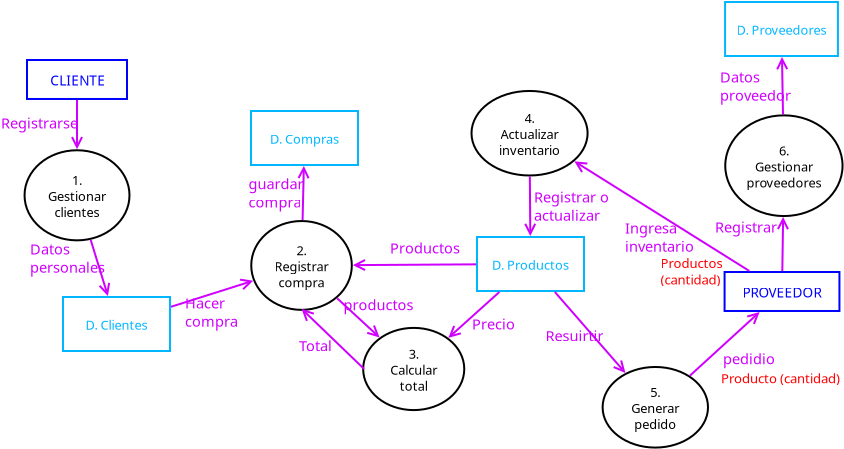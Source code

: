 <?xml version="1.0" encoding="UTF-8"?>
<dia:diagram xmlns:dia="http://www.lysator.liu.se/~alla/dia/">
  <dia:layer name="Fondo" visible="true" active="true">
    <dia:object type="Flowchart - Box" version="0" id="O0">
      <dia:attribute name="obj_pos">
        <dia:point val="5.875,2.79"/>
      </dia:attribute>
      <dia:attribute name="obj_bb">
        <dia:rectangle val="5.825,2.74;10.925,4.789"/>
      </dia:attribute>
      <dia:attribute name="elem_corner">
        <dia:point val="5.875,2.79"/>
      </dia:attribute>
      <dia:attribute name="elem_width">
        <dia:real val="5"/>
      </dia:attribute>
      <dia:attribute name="elem_height">
        <dia:real val="1.949"/>
      </dia:attribute>
      <dia:attribute name="border_width">
        <dia:real val="0.1"/>
      </dia:attribute>
      <dia:attribute name="border_color">
        <dia:color val="#0000ff"/>
      </dia:attribute>
      <dia:attribute name="show_background">
        <dia:boolean val="true"/>
      </dia:attribute>
      <dia:attribute name="padding">
        <dia:real val="0.5"/>
      </dia:attribute>
      <dia:attribute name="text">
        <dia:composite type="text">
          <dia:attribute name="string">
            <dia:string>#CLIENTE#</dia:string>
          </dia:attribute>
          <dia:attribute name="font">
            <dia:font family="sans" style="0" name="Helvetica"/>
          </dia:attribute>
          <dia:attribute name="height">
            <dia:real val="0.849"/>
          </dia:attribute>
          <dia:attribute name="pos">
            <dia:point val="8.375,4.02"/>
          </dia:attribute>
          <dia:attribute name="color">
            <dia:color val="#0000ff"/>
          </dia:attribute>
          <dia:attribute name="alignment">
            <dia:enum val="1"/>
          </dia:attribute>
        </dia:composite>
      </dia:attribute>
    </dia:object>
    <dia:object type="Flowchart - Box" version="0" id="O1">
      <dia:attribute name="obj_pos">
        <dia:point val="7.675,14.64"/>
      </dia:attribute>
      <dia:attribute name="obj_bb">
        <dia:rectangle val="7.625,14.59;13.075,17.39"/>
      </dia:attribute>
      <dia:attribute name="elem_corner">
        <dia:point val="7.675,14.64"/>
      </dia:attribute>
      <dia:attribute name="elem_width">
        <dia:real val="5.35"/>
      </dia:attribute>
      <dia:attribute name="elem_height">
        <dia:real val="2.7"/>
      </dia:attribute>
      <dia:attribute name="border_width">
        <dia:real val="0.1"/>
      </dia:attribute>
      <dia:attribute name="border_color">
        <dia:color val="#00b6ff"/>
      </dia:attribute>
      <dia:attribute name="show_background">
        <dia:boolean val="true"/>
      </dia:attribute>
      <dia:attribute name="padding">
        <dia:real val="0.5"/>
      </dia:attribute>
      <dia:attribute name="text">
        <dia:composite type="text">
          <dia:attribute name="string">
            <dia:string>#D. Clientes#</dia:string>
          </dia:attribute>
          <dia:attribute name="font">
            <dia:font family="sans" style="0" name="Helvetica"/>
          </dia:attribute>
          <dia:attribute name="height">
            <dia:real val="0.8"/>
          </dia:attribute>
          <dia:attribute name="pos">
            <dia:point val="10.35,16.23"/>
          </dia:attribute>
          <dia:attribute name="color">
            <dia:color val="#00b6ff"/>
          </dia:attribute>
          <dia:attribute name="alignment">
            <dia:enum val="1"/>
          </dia:attribute>
        </dia:composite>
      </dia:attribute>
    </dia:object>
    <dia:object type="Flowchart - Ellipse" version="0" id="O2">
      <dia:attribute name="obj_pos">
        <dia:point val="5.831,7.37"/>
      </dia:attribute>
      <dia:attribute name="obj_bb">
        <dia:rectangle val="5.781,7.32;10.971,11.79"/>
      </dia:attribute>
      <dia:attribute name="elem_corner">
        <dia:point val="5.831,7.37"/>
      </dia:attribute>
      <dia:attribute name="elem_width">
        <dia:real val="5.09"/>
      </dia:attribute>
      <dia:attribute name="elem_height">
        <dia:real val="4.37"/>
      </dia:attribute>
      <dia:attribute name="border_width">
        <dia:real val="0.1"/>
      </dia:attribute>
      <dia:attribute name="show_background">
        <dia:boolean val="true"/>
      </dia:attribute>
      <dia:attribute name="padding">
        <dia:real val="0.354"/>
      </dia:attribute>
      <dia:attribute name="text">
        <dia:composite type="text">
          <dia:attribute name="string">
            <dia:string>#1.
Gestionar
clientes#</dia:string>
          </dia:attribute>
          <dia:attribute name="font">
            <dia:font family="sans" style="0" name="Helvetica"/>
          </dia:attribute>
          <dia:attribute name="height">
            <dia:real val="0.8"/>
          </dia:attribute>
          <dia:attribute name="pos">
            <dia:point val="8.376,8.995"/>
          </dia:attribute>
          <dia:attribute name="color">
            <dia:color val="#000000"/>
          </dia:attribute>
          <dia:attribute name="alignment">
            <dia:enum val="1"/>
          </dia:attribute>
        </dia:composite>
      </dia:attribute>
    </dia:object>
    <dia:object type="Standard - Text" version="1" id="O3">
      <dia:attribute name="obj_pos">
        <dia:point val="4.575,6.218"/>
      </dia:attribute>
      <dia:attribute name="obj_bb">
        <dia:rectangle val="4.575,5.49;8.16,6.367"/>
      </dia:attribute>
      <dia:attribute name="text">
        <dia:composite type="text">
          <dia:attribute name="string">
            <dia:string>#Registrarse#</dia:string>
          </dia:attribute>
          <dia:attribute name="font">
            <dia:font family="sans" style="0" name="Helvetica"/>
          </dia:attribute>
          <dia:attribute name="height">
            <dia:real val="0.909"/>
          </dia:attribute>
          <dia:attribute name="pos">
            <dia:point val="4.575,6.218"/>
          </dia:attribute>
          <dia:attribute name="color">
            <dia:color val="#d000ff"/>
          </dia:attribute>
          <dia:attribute name="alignment">
            <dia:enum val="0"/>
          </dia:attribute>
        </dia:composite>
      </dia:attribute>
      <dia:attribute name="valign">
        <dia:enum val="3"/>
      </dia:attribute>
    </dia:object>
    <dia:object type="Standard - Line" version="0" id="O4">
      <dia:attribute name="obj_pos">
        <dia:point val="9.031,11.692"/>
      </dia:attribute>
      <dia:attribute name="obj_bb">
        <dia:rectangle val="8.969,11.629;10.075,14.697"/>
      </dia:attribute>
      <dia:attribute name="conn_endpoints">
        <dia:point val="9.031,11.692"/>
        <dia:point val="9.92,14.59"/>
      </dia:attribute>
      <dia:attribute name="numcp">
        <dia:int val="1"/>
      </dia:attribute>
      <dia:attribute name="line_color">
        <dia:color val="#d000ff"/>
      </dia:attribute>
      <dia:attribute name="line_width">
        <dia:real val="0.1"/>
      </dia:attribute>
      <dia:attribute name="end_arrow">
        <dia:enum val="1"/>
      </dia:attribute>
      <dia:attribute name="end_arrow_length">
        <dia:real val="0.5"/>
      </dia:attribute>
      <dia:attribute name="end_arrow_width">
        <dia:real val="0.5"/>
      </dia:attribute>
      <dia:connections>
        <dia:connection handle="0" to="O2" connection="16"/>
        <dia:connection handle="1" to="O1" connection="16"/>
      </dia:connections>
    </dia:object>
    <dia:object type="Standard - Text" version="1" id="O5">
      <dia:attribute name="obj_pos">
        <dia:point val="6.025,12.518"/>
      </dia:attribute>
      <dia:attribute name="obj_bb">
        <dia:rectangle val="6.025,11.79;9.453,13.577"/>
      </dia:attribute>
      <dia:attribute name="text">
        <dia:composite type="text">
          <dia:attribute name="string">
            <dia:string>#Datos
personales#</dia:string>
          </dia:attribute>
          <dia:attribute name="font">
            <dia:font family="sans" style="0" name="Helvetica"/>
          </dia:attribute>
          <dia:attribute name="height">
            <dia:real val="0.909"/>
          </dia:attribute>
          <dia:attribute name="pos">
            <dia:point val="6.025,12.518"/>
          </dia:attribute>
          <dia:attribute name="color">
            <dia:color val="#d000ff"/>
          </dia:attribute>
          <dia:attribute name="alignment">
            <dia:enum val="0"/>
          </dia:attribute>
        </dia:composite>
      </dia:attribute>
      <dia:attribute name="valign">
        <dia:enum val="3"/>
      </dia:attribute>
    </dia:object>
    <dia:object type="Standard - Line" version="0" id="O6">
      <dia:attribute name="obj_pos">
        <dia:point val="8.375,4.789"/>
      </dia:attribute>
      <dia:attribute name="obj_bb">
        <dia:rectangle val="8.044,4.739;8.706,7.432"/>
      </dia:attribute>
      <dia:attribute name="conn_endpoints">
        <dia:point val="8.375,4.789"/>
        <dia:point val="8.375,7.32"/>
      </dia:attribute>
      <dia:attribute name="numcp">
        <dia:int val="1"/>
      </dia:attribute>
      <dia:attribute name="line_color">
        <dia:color val="#d000ff"/>
      </dia:attribute>
      <dia:attribute name="line_width">
        <dia:real val="0.1"/>
      </dia:attribute>
      <dia:attribute name="end_arrow">
        <dia:enum val="1"/>
      </dia:attribute>
      <dia:attribute name="end_arrow_length">
        <dia:real val="0.5"/>
      </dia:attribute>
      <dia:attribute name="end_arrow_width">
        <dia:real val="0.5"/>
      </dia:attribute>
      <dia:connections>
        <dia:connection handle="0" to="O0" connection="16"/>
        <dia:connection handle="1" to="O2" connection="16"/>
      </dia:connections>
    </dia:object>
    <dia:object type="Flowchart - Ellipse" version="0" id="O7">
      <dia:attribute name="obj_pos">
        <dia:point val="17.149,10.896"/>
      </dia:attribute>
      <dia:attribute name="obj_bb">
        <dia:rectangle val="17.099,10.845;22.104,15.278"/>
      </dia:attribute>
      <dia:attribute name="elem_corner">
        <dia:point val="17.149,10.896"/>
      </dia:attribute>
      <dia:attribute name="elem_width">
        <dia:real val="4.905"/>
      </dia:attribute>
      <dia:attribute name="elem_height">
        <dia:real val="4.332"/>
      </dia:attribute>
      <dia:attribute name="border_width">
        <dia:real val="0.1"/>
      </dia:attribute>
      <dia:attribute name="show_background">
        <dia:boolean val="true"/>
      </dia:attribute>
      <dia:attribute name="padding">
        <dia:real val="0.354"/>
      </dia:attribute>
      <dia:attribute name="text">
        <dia:composite type="text">
          <dia:attribute name="string">
            <dia:string>#2.
Registrar
compra#</dia:string>
          </dia:attribute>
          <dia:attribute name="font">
            <dia:font family="sans" style="0" name="Helvetica"/>
          </dia:attribute>
          <dia:attribute name="height">
            <dia:real val="0.8"/>
          </dia:attribute>
          <dia:attribute name="pos">
            <dia:point val="19.602,12.502"/>
          </dia:attribute>
          <dia:attribute name="color">
            <dia:color val="#000000"/>
          </dia:attribute>
          <dia:attribute name="alignment">
            <dia:enum val="1"/>
          </dia:attribute>
        </dia:composite>
      </dia:attribute>
    </dia:object>
    <dia:object type="Standard - Line" version="0" id="O8">
      <dia:attribute name="obj_pos">
        <dia:point val="13.075,15.128"/>
      </dia:attribute>
      <dia:attribute name="obj_bb">
        <dia:rectangle val="13.012,13.657;17.352,15.19"/>
      </dia:attribute>
      <dia:attribute name="conn_endpoints">
        <dia:point val="13.075,15.128"/>
        <dia:point val="17.245,13.807"/>
      </dia:attribute>
      <dia:attribute name="numcp">
        <dia:int val="1"/>
      </dia:attribute>
      <dia:attribute name="line_color">
        <dia:color val="#d000ff"/>
      </dia:attribute>
      <dia:attribute name="line_width">
        <dia:real val="0.1"/>
      </dia:attribute>
      <dia:attribute name="end_arrow">
        <dia:enum val="1"/>
      </dia:attribute>
      <dia:attribute name="end_arrow_length">
        <dia:real val="0.5"/>
      </dia:attribute>
      <dia:attribute name="end_arrow_width">
        <dia:real val="0.5"/>
      </dia:attribute>
      <dia:connections>
        <dia:connection handle="0" to="O1" connection="16"/>
        <dia:connection handle="1" to="O7" connection="16"/>
      </dia:connections>
    </dia:object>
    <dia:object type="Flowchart - Box" version="0" id="O9">
      <dia:attribute name="obj_pos">
        <dia:point val="17.075,5.34"/>
      </dia:attribute>
      <dia:attribute name="obj_bb">
        <dia:rectangle val="17.025,5.29;22.475,8.09"/>
      </dia:attribute>
      <dia:attribute name="elem_corner">
        <dia:point val="17.075,5.34"/>
      </dia:attribute>
      <dia:attribute name="elem_width">
        <dia:real val="5.35"/>
      </dia:attribute>
      <dia:attribute name="elem_height">
        <dia:real val="2.7"/>
      </dia:attribute>
      <dia:attribute name="border_width">
        <dia:real val="0.1"/>
      </dia:attribute>
      <dia:attribute name="border_color">
        <dia:color val="#00b6ff"/>
      </dia:attribute>
      <dia:attribute name="show_background">
        <dia:boolean val="true"/>
      </dia:attribute>
      <dia:attribute name="padding">
        <dia:real val="0.5"/>
      </dia:attribute>
      <dia:attribute name="text">
        <dia:composite type="text">
          <dia:attribute name="string">
            <dia:string>#D. Compras#</dia:string>
          </dia:attribute>
          <dia:attribute name="font">
            <dia:font family="sans" style="0" name="Helvetica"/>
          </dia:attribute>
          <dia:attribute name="height">
            <dia:real val="0.8"/>
          </dia:attribute>
          <dia:attribute name="pos">
            <dia:point val="19.75,6.93"/>
          </dia:attribute>
          <dia:attribute name="color">
            <dia:color val="#00b6ff"/>
          </dia:attribute>
          <dia:attribute name="alignment">
            <dia:enum val="1"/>
          </dia:attribute>
        </dia:composite>
      </dia:attribute>
    </dia:object>
    <dia:object type="Standard - Line" version="0" id="O10">
      <dia:attribute name="obj_pos">
        <dia:point val="19.653,10.846"/>
      </dia:attribute>
      <dia:attribute name="obj_bb">
        <dia:rectangle val="19.374,7.975;20.035,10.897"/>
      </dia:attribute>
      <dia:attribute name="conn_endpoints">
        <dia:point val="19.653,10.846"/>
        <dia:point val="19.718,8.087"/>
      </dia:attribute>
      <dia:attribute name="numcp">
        <dia:int val="1"/>
      </dia:attribute>
      <dia:attribute name="line_color">
        <dia:color val="#d000ff"/>
      </dia:attribute>
      <dia:attribute name="line_width">
        <dia:real val="0.1"/>
      </dia:attribute>
      <dia:attribute name="end_arrow">
        <dia:enum val="1"/>
      </dia:attribute>
      <dia:attribute name="end_arrow_length">
        <dia:real val="0.5"/>
      </dia:attribute>
      <dia:attribute name="end_arrow_width">
        <dia:real val="0.5"/>
      </dia:attribute>
      <dia:connections>
        <dia:connection handle="0" to="O7" connection="16"/>
        <dia:connection handle="1" to="O9" connection="16"/>
      </dia:connections>
    </dia:object>
    <dia:object type="Flowchart - Ellipse" version="0" id="O11">
      <dia:attribute name="obj_pos">
        <dia:point val="28.157,4.379"/>
      </dia:attribute>
      <dia:attribute name="obj_bb">
        <dia:rectangle val="28.107,4.329;33.897,8.572"/>
      </dia:attribute>
      <dia:attribute name="elem_corner">
        <dia:point val="28.157,4.379"/>
      </dia:attribute>
      <dia:attribute name="elem_width">
        <dia:real val="5.69"/>
      </dia:attribute>
      <dia:attribute name="elem_height">
        <dia:real val="4.144"/>
      </dia:attribute>
      <dia:attribute name="border_width">
        <dia:real val="0.1"/>
      </dia:attribute>
      <dia:attribute name="show_background">
        <dia:boolean val="true"/>
      </dia:attribute>
      <dia:attribute name="padding">
        <dia:real val="0.354"/>
      </dia:attribute>
      <dia:attribute name="text">
        <dia:composite type="text">
          <dia:attribute name="string">
            <dia:string>#4.
Actualizar
inventario#</dia:string>
          </dia:attribute>
          <dia:attribute name="font">
            <dia:font family="sans" style="0" name="Helvetica"/>
          </dia:attribute>
          <dia:attribute name="height">
            <dia:real val="0.8"/>
          </dia:attribute>
          <dia:attribute name="pos">
            <dia:point val="31.002,5.89"/>
          </dia:attribute>
          <dia:attribute name="color">
            <dia:color val="#000000"/>
          </dia:attribute>
          <dia:attribute name="alignment">
            <dia:enum val="1"/>
          </dia:attribute>
        </dia:composite>
      </dia:attribute>
    </dia:object>
    <dia:object type="Standard - Text" version="1" id="O12">
      <dia:attribute name="obj_pos">
        <dia:point val="13.775,15.217"/>
      </dia:attribute>
      <dia:attribute name="obj_bb">
        <dia:rectangle val="13.775,14.468;16.184,16.321"/>
      </dia:attribute>
      <dia:attribute name="text">
        <dia:composite type="text">
          <dia:attribute name="string">
            <dia:string>#Hacer
compra#</dia:string>
          </dia:attribute>
          <dia:attribute name="font">
            <dia:font family="sans" style="0" name="Helvetica"/>
          </dia:attribute>
          <dia:attribute name="height">
            <dia:real val="0.909"/>
          </dia:attribute>
          <dia:attribute name="pos">
            <dia:point val="13.775,15.217"/>
          </dia:attribute>
          <dia:attribute name="color">
            <dia:color val="#d000ff"/>
          </dia:attribute>
          <dia:attribute name="alignment">
            <dia:enum val="0"/>
          </dia:attribute>
        </dia:composite>
      </dia:attribute>
      <dia:attribute name="valign">
        <dia:enum val="3"/>
      </dia:attribute>
    </dia:object>
    <dia:object type="Standard - Text" version="1" id="O13">
      <dia:attribute name="obj_pos">
        <dia:point val="16.95,9.258"/>
      </dia:attribute>
      <dia:attribute name="obj_bb">
        <dia:rectangle val="16.95,8.508;19.472,10.361"/>
      </dia:attribute>
      <dia:attribute name="text">
        <dia:composite type="text">
          <dia:attribute name="string">
            <dia:string>#guardar
compra#</dia:string>
          </dia:attribute>
          <dia:attribute name="font">
            <dia:font family="sans" style="0" name="Helvetica"/>
          </dia:attribute>
          <dia:attribute name="height">
            <dia:real val="0.909"/>
          </dia:attribute>
          <dia:attribute name="pos">
            <dia:point val="16.95,9.258"/>
          </dia:attribute>
          <dia:attribute name="color">
            <dia:color val="#d000ff"/>
          </dia:attribute>
          <dia:attribute name="alignment">
            <dia:enum val="0"/>
          </dia:attribute>
        </dia:composite>
      </dia:attribute>
      <dia:attribute name="valign">
        <dia:enum val="3"/>
      </dia:attribute>
    </dia:object>
    <dia:object type="Flowchart - Box" version="0" id="O14">
      <dia:attribute name="obj_pos">
        <dia:point val="28.375,11.64"/>
      </dia:attribute>
      <dia:attribute name="obj_bb">
        <dia:rectangle val="28.325,11.59;33.775,14.39"/>
      </dia:attribute>
      <dia:attribute name="elem_corner">
        <dia:point val="28.375,11.64"/>
      </dia:attribute>
      <dia:attribute name="elem_width">
        <dia:real val="5.35"/>
      </dia:attribute>
      <dia:attribute name="elem_height">
        <dia:real val="2.7"/>
      </dia:attribute>
      <dia:attribute name="border_width">
        <dia:real val="0.1"/>
      </dia:attribute>
      <dia:attribute name="border_color">
        <dia:color val="#00b6ff"/>
      </dia:attribute>
      <dia:attribute name="show_background">
        <dia:boolean val="true"/>
      </dia:attribute>
      <dia:attribute name="padding">
        <dia:real val="0.5"/>
      </dia:attribute>
      <dia:attribute name="text">
        <dia:composite type="text">
          <dia:attribute name="string">
            <dia:string>#D. Productos#</dia:string>
          </dia:attribute>
          <dia:attribute name="font">
            <dia:font family="sans" style="0" name="Helvetica"/>
          </dia:attribute>
          <dia:attribute name="height">
            <dia:real val="0.8"/>
          </dia:attribute>
          <dia:attribute name="pos">
            <dia:point val="31.05,13.23"/>
          </dia:attribute>
          <dia:attribute name="color">
            <dia:color val="#00b6ff"/>
          </dia:attribute>
          <dia:attribute name="alignment">
            <dia:enum val="1"/>
          </dia:attribute>
        </dia:composite>
      </dia:attribute>
    </dia:object>
    <dia:object type="Standard - Line" version="0" id="O15">
      <dia:attribute name="obj_pos">
        <dia:point val="31.018,8.573"/>
      </dia:attribute>
      <dia:attribute name="obj_bb">
        <dia:rectangle val="30.705,8.522;31.367,11.702"/>
      </dia:attribute>
      <dia:attribute name="conn_endpoints">
        <dia:point val="31.018,8.573"/>
        <dia:point val="31.04,11.591"/>
      </dia:attribute>
      <dia:attribute name="numcp">
        <dia:int val="1"/>
      </dia:attribute>
      <dia:attribute name="line_color">
        <dia:color val="#d000ff"/>
      </dia:attribute>
      <dia:attribute name="line_width">
        <dia:real val="0.1"/>
      </dia:attribute>
      <dia:attribute name="end_arrow">
        <dia:enum val="1"/>
      </dia:attribute>
      <dia:attribute name="end_arrow_length">
        <dia:real val="0.5"/>
      </dia:attribute>
      <dia:attribute name="end_arrow_width">
        <dia:real val="0.5"/>
      </dia:attribute>
      <dia:connections>
        <dia:connection handle="0" to="O11" connection="16"/>
        <dia:connection handle="1" to="O14" connection="16"/>
      </dia:connections>
    </dia:object>
    <dia:object type="Standard - Text" version="1" id="O16">
      <dia:attribute name="obj_pos">
        <dia:point val="31.225,9.918"/>
      </dia:attribute>
      <dia:attribute name="obj_bb">
        <dia:rectangle val="31.225,9.168;34.747,11.021"/>
      </dia:attribute>
      <dia:attribute name="text">
        <dia:composite type="text">
          <dia:attribute name="string">
            <dia:string>#Registrar o
actualizar#</dia:string>
          </dia:attribute>
          <dia:attribute name="font">
            <dia:font family="sans" style="0" name="Helvetica"/>
          </dia:attribute>
          <dia:attribute name="height">
            <dia:real val="0.909"/>
          </dia:attribute>
          <dia:attribute name="pos">
            <dia:point val="31.225,9.918"/>
          </dia:attribute>
          <dia:attribute name="color">
            <dia:color val="#d000ff"/>
          </dia:attribute>
          <dia:attribute name="alignment">
            <dia:enum val="0"/>
          </dia:attribute>
        </dia:composite>
      </dia:attribute>
      <dia:attribute name="valign">
        <dia:enum val="3"/>
      </dia:attribute>
    </dia:object>
    <dia:object type="Standard - Line" version="0" id="O17">
      <dia:attribute name="obj_pos">
        <dia:point val="28.326,13.007"/>
      </dia:attribute>
      <dia:attribute name="obj_bb">
        <dia:rectangle val="21.992,12.712;28.377,13.373"/>
      </dia:attribute>
      <dia:attribute name="conn_endpoints">
        <dia:point val="28.326,13.007"/>
        <dia:point val="22.104,13.046"/>
      </dia:attribute>
      <dia:attribute name="numcp">
        <dia:int val="1"/>
      </dia:attribute>
      <dia:attribute name="line_color">
        <dia:color val="#d000ff"/>
      </dia:attribute>
      <dia:attribute name="line_width">
        <dia:real val="0.1"/>
      </dia:attribute>
      <dia:attribute name="end_arrow">
        <dia:enum val="1"/>
      </dia:attribute>
      <dia:attribute name="end_arrow_length">
        <dia:real val="0.5"/>
      </dia:attribute>
      <dia:attribute name="end_arrow_width">
        <dia:real val="0.5"/>
      </dia:attribute>
      <dia:connections>
        <dia:connection handle="0" to="O14" connection="16"/>
        <dia:connection handle="1" to="O7" connection="16"/>
      </dia:connections>
    </dia:object>
    <dia:object type="Standard - Text" version="1" id="O18">
      <dia:attribute name="obj_pos">
        <dia:point val="24.025,12.467"/>
      </dia:attribute>
      <dia:attribute name="obj_bb">
        <dia:rectangle val="24.025,11.718;27.209,12.661"/>
      </dia:attribute>
      <dia:attribute name="text">
        <dia:composite type="text">
          <dia:attribute name="string">
            <dia:string>#Productos#</dia:string>
          </dia:attribute>
          <dia:attribute name="font">
            <dia:font family="sans" style="0" name="Helvetica"/>
          </dia:attribute>
          <dia:attribute name="height">
            <dia:real val="0.909"/>
          </dia:attribute>
          <dia:attribute name="pos">
            <dia:point val="24.025,12.467"/>
          </dia:attribute>
          <dia:attribute name="color">
            <dia:color val="#d000ff"/>
          </dia:attribute>
          <dia:attribute name="alignment">
            <dia:enum val="0"/>
          </dia:attribute>
        </dia:composite>
      </dia:attribute>
      <dia:attribute name="valign">
        <dia:enum val="3"/>
      </dia:attribute>
    </dia:object>
    <dia:object type="Flowchart - Ellipse" version="0" id="O19">
      <dia:attribute name="obj_pos">
        <dia:point val="22.73,16.222"/>
      </dia:attribute>
      <dia:attribute name="obj_bb">
        <dia:rectangle val="22.68,16.172;27.742,20.306"/>
      </dia:attribute>
      <dia:attribute name="elem_corner">
        <dia:point val="22.73,16.222"/>
      </dia:attribute>
      <dia:attribute name="elem_width">
        <dia:real val="4.962"/>
      </dia:attribute>
      <dia:attribute name="elem_height">
        <dia:real val="4.035"/>
      </dia:attribute>
      <dia:attribute name="border_width">
        <dia:real val="0.1"/>
      </dia:attribute>
      <dia:attribute name="show_background">
        <dia:boolean val="true"/>
      </dia:attribute>
      <dia:attribute name="padding">
        <dia:real val="0.354"/>
      </dia:attribute>
      <dia:attribute name="text">
        <dia:composite type="text">
          <dia:attribute name="string">
            <dia:string>#3.
Calcular
total#</dia:string>
          </dia:attribute>
          <dia:attribute name="font">
            <dia:font family="sans" style="0" name="Helvetica"/>
          </dia:attribute>
          <dia:attribute name="height">
            <dia:real val="0.8"/>
          </dia:attribute>
          <dia:attribute name="pos">
            <dia:point val="25.211,17.679"/>
          </dia:attribute>
          <dia:attribute name="color">
            <dia:color val="#000000"/>
          </dia:attribute>
          <dia:attribute name="alignment">
            <dia:enum val="1"/>
          </dia:attribute>
        </dia:composite>
      </dia:attribute>
    </dia:object>
    <dia:object type="Standard - Line" version="0" id="O20">
      <dia:attribute name="obj_pos">
        <dia:point val="21.334,14.661"/>
      </dia:attribute>
      <dia:attribute name="obj_bb">
        <dia:rectangle val="21.264,14.59;23.616,16.767"/>
      </dia:attribute>
      <dia:attribute name="conn_endpoints">
        <dia:point val="21.334,14.661"/>
        <dia:point val="23.534,16.692"/>
      </dia:attribute>
      <dia:attribute name="numcp">
        <dia:int val="1"/>
      </dia:attribute>
      <dia:attribute name="line_color">
        <dia:color val="#d000ff"/>
      </dia:attribute>
      <dia:attribute name="line_width">
        <dia:real val="0.1"/>
      </dia:attribute>
      <dia:attribute name="end_arrow">
        <dia:enum val="1"/>
      </dia:attribute>
      <dia:attribute name="end_arrow_length">
        <dia:real val="0.5"/>
      </dia:attribute>
      <dia:attribute name="end_arrow_width">
        <dia:real val="0.5"/>
      </dia:attribute>
      <dia:connections>
        <dia:connection handle="0" to="O7" connection="16"/>
        <dia:connection handle="1" to="O19" connection="16"/>
      </dia:connections>
    </dia:object>
    <dia:object type="Standard - Line" version="0" id="O21">
      <dia:attribute name="obj_pos">
        <dia:point val="22.73,18.239"/>
      </dia:attribute>
      <dia:attribute name="obj_bb">
        <dia:rectangle val="19.521,15.15;22.8,18.31"/>
      </dia:attribute>
      <dia:attribute name="conn_endpoints">
        <dia:point val="22.73,18.239"/>
        <dia:point val="19.602,15.228"/>
      </dia:attribute>
      <dia:attribute name="numcp">
        <dia:int val="1"/>
      </dia:attribute>
      <dia:attribute name="line_color">
        <dia:color val="#d000ff"/>
      </dia:attribute>
      <dia:attribute name="line_width">
        <dia:real val="0.1"/>
      </dia:attribute>
      <dia:attribute name="end_arrow">
        <dia:enum val="1"/>
      </dia:attribute>
      <dia:attribute name="end_arrow_length">
        <dia:real val="0.5"/>
      </dia:attribute>
      <dia:attribute name="end_arrow_width">
        <dia:real val="0.5"/>
      </dia:attribute>
      <dia:connections>
        <dia:connection handle="0" to="O19" connection="8"/>
        <dia:connection handle="1" to="O7" connection="12"/>
      </dia:connections>
    </dia:object>
    <dia:object type="Standard - Line" version="0" id="O22">
      <dia:attribute name="obj_pos">
        <dia:point val="29.493,14.39"/>
      </dia:attribute>
      <dia:attribute name="obj_bb">
        <dia:rectangle val="26.828,14.319;29.563,16.785"/>
      </dia:attribute>
      <dia:attribute name="conn_endpoints">
        <dia:point val="29.493,14.39"/>
        <dia:point val="26.912,16.71"/>
      </dia:attribute>
      <dia:attribute name="numcp">
        <dia:int val="1"/>
      </dia:attribute>
      <dia:attribute name="line_color">
        <dia:color val="#d000ff"/>
      </dia:attribute>
      <dia:attribute name="line_width">
        <dia:real val="0.1"/>
      </dia:attribute>
      <dia:attribute name="end_arrow">
        <dia:enum val="1"/>
      </dia:attribute>
      <dia:attribute name="end_arrow_length">
        <dia:real val="0.5"/>
      </dia:attribute>
      <dia:attribute name="end_arrow_width">
        <dia:real val="0.5"/>
      </dia:attribute>
      <dia:connections>
        <dia:connection handle="0" to="O14" connection="16"/>
        <dia:connection handle="1" to="O19" connection="16"/>
      </dia:connections>
    </dia:object>
    <dia:object type="Standard - Text" version="1" id="O23">
      <dia:attribute name="obj_pos">
        <dia:point val="28.125,16.267"/>
      </dia:attribute>
      <dia:attribute name="obj_bb">
        <dia:rectangle val="28.125,15.54;30.065,16.418"/>
      </dia:attribute>
      <dia:attribute name="text">
        <dia:composite type="text">
          <dia:attribute name="string">
            <dia:string>#Precio#</dia:string>
          </dia:attribute>
          <dia:attribute name="font">
            <dia:font family="sans" style="0" name="Helvetica"/>
          </dia:attribute>
          <dia:attribute name="height">
            <dia:real val="0.909"/>
          </dia:attribute>
          <dia:attribute name="pos">
            <dia:point val="28.125,16.267"/>
          </dia:attribute>
          <dia:attribute name="color">
            <dia:color val="#d000ff"/>
          </dia:attribute>
          <dia:attribute name="alignment">
            <dia:enum val="0"/>
          </dia:attribute>
        </dia:composite>
      </dia:attribute>
      <dia:attribute name="valign">
        <dia:enum val="3"/>
      </dia:attribute>
    </dia:object>
    <dia:object type="Standard - Text" version="1" id="O24">
      <dia:attribute name="obj_pos">
        <dia:point val="21.7,15.307"/>
      </dia:attribute>
      <dia:attribute name="obj_bb">
        <dia:rectangle val="21.7,14.558;24.887,15.501"/>
      </dia:attribute>
      <dia:attribute name="text">
        <dia:composite type="text">
          <dia:attribute name="string">
            <dia:string>#productos#</dia:string>
          </dia:attribute>
          <dia:attribute name="font">
            <dia:font family="sans" style="0" name="Helvetica"/>
          </dia:attribute>
          <dia:attribute name="height">
            <dia:real val="0.909"/>
          </dia:attribute>
          <dia:attribute name="pos">
            <dia:point val="21.7,15.307"/>
          </dia:attribute>
          <dia:attribute name="color">
            <dia:color val="#d000ff"/>
          </dia:attribute>
          <dia:attribute name="alignment">
            <dia:enum val="0"/>
          </dia:attribute>
        </dia:composite>
      </dia:attribute>
      <dia:attribute name="valign">
        <dia:enum val="3"/>
      </dia:attribute>
    </dia:object>
    <dia:object type="Standard - Text" version="1" id="O25">
      <dia:attribute name="obj_pos">
        <dia:point val="19.475,17.348"/>
      </dia:attribute>
      <dia:attribute name="obj_bb">
        <dia:rectangle val="19.475,16.598;21.107,17.541"/>
      </dia:attribute>
      <dia:attribute name="text">
        <dia:composite type="text">
          <dia:attribute name="string">
            <dia:string>#Total#</dia:string>
          </dia:attribute>
          <dia:attribute name="font">
            <dia:font family="sans" style="0" name="Helvetica"/>
          </dia:attribute>
          <dia:attribute name="height">
            <dia:real val="0.909"/>
          </dia:attribute>
          <dia:attribute name="pos">
            <dia:point val="19.475,17.348"/>
          </dia:attribute>
          <dia:attribute name="color">
            <dia:color val="#d000ff"/>
          </dia:attribute>
          <dia:attribute name="alignment">
            <dia:enum val="0"/>
          </dia:attribute>
        </dia:composite>
      </dia:attribute>
      <dia:attribute name="valign">
        <dia:enum val="3"/>
      </dia:attribute>
    </dia:object>
    <dia:object type="Flowchart - Box" version="0" id="O26">
      <dia:attribute name="obj_pos">
        <dia:point val="40.754,13.39"/>
      </dia:attribute>
      <dia:attribute name="obj_bb">
        <dia:rectangle val="40.704,13.34;46.546,15.389"/>
      </dia:attribute>
      <dia:attribute name="elem_corner">
        <dia:point val="40.754,13.39"/>
      </dia:attribute>
      <dia:attribute name="elem_width">
        <dia:real val="5.743"/>
      </dia:attribute>
      <dia:attribute name="elem_height">
        <dia:real val="1.949"/>
      </dia:attribute>
      <dia:attribute name="border_width">
        <dia:real val="0.1"/>
      </dia:attribute>
      <dia:attribute name="border_color">
        <dia:color val="#0000ff"/>
      </dia:attribute>
      <dia:attribute name="show_background">
        <dia:boolean val="true"/>
      </dia:attribute>
      <dia:attribute name="padding">
        <dia:real val="0.5"/>
      </dia:attribute>
      <dia:attribute name="text">
        <dia:composite type="text">
          <dia:attribute name="string">
            <dia:string>#PROVEEDOR#</dia:string>
          </dia:attribute>
          <dia:attribute name="font">
            <dia:font family="sans" style="0" name="Helvetica"/>
          </dia:attribute>
          <dia:attribute name="height">
            <dia:real val="0.849"/>
          </dia:attribute>
          <dia:attribute name="pos">
            <dia:point val="43.625,14.62"/>
          </dia:attribute>
          <dia:attribute name="color">
            <dia:color val="#0000ff"/>
          </dia:attribute>
          <dia:attribute name="alignment">
            <dia:enum val="1"/>
          </dia:attribute>
        </dia:composite>
      </dia:attribute>
    </dia:object>
    <dia:object type="Flowchart - Ellipse" version="0" id="O27">
      <dia:attribute name="obj_pos">
        <dia:point val="40.897,5.651"/>
      </dia:attribute>
      <dia:attribute name="obj_bb">
        <dia:rectangle val="40.847,5.601;46.593,10.549"/>
      </dia:attribute>
      <dia:attribute name="elem_corner">
        <dia:point val="40.897,5.651"/>
      </dia:attribute>
      <dia:attribute name="elem_width">
        <dia:real val="5.646"/>
      </dia:attribute>
      <dia:attribute name="elem_height">
        <dia:real val="4.848"/>
      </dia:attribute>
      <dia:attribute name="border_width">
        <dia:real val="0.1"/>
      </dia:attribute>
      <dia:attribute name="show_background">
        <dia:boolean val="true"/>
      </dia:attribute>
      <dia:attribute name="padding">
        <dia:real val="0.354"/>
      </dia:attribute>
      <dia:attribute name="text">
        <dia:composite type="text">
          <dia:attribute name="string">
            <dia:string>#6.
Gestionar
proveedores#</dia:string>
          </dia:attribute>
          <dia:attribute name="font">
            <dia:font family="sans" style="0" name="Helvetica"/>
          </dia:attribute>
          <dia:attribute name="height">
            <dia:real val="0.8"/>
          </dia:attribute>
          <dia:attribute name="pos">
            <dia:point val="43.72,7.515"/>
          </dia:attribute>
          <dia:attribute name="color">
            <dia:color val="#000000"/>
          </dia:attribute>
          <dia:attribute name="alignment">
            <dia:enum val="1"/>
          </dia:attribute>
        </dia:composite>
      </dia:attribute>
    </dia:object>
    <dia:object type="Flowchart - Box" version="0" id="O28">
      <dia:attribute name="obj_pos">
        <dia:point val="40.895,-0.11"/>
      </dia:attribute>
      <dia:attribute name="obj_bb">
        <dia:rectangle val="40.845,-0.16;46.355,2.64"/>
      </dia:attribute>
      <dia:attribute name="elem_corner">
        <dia:point val="40.895,-0.11"/>
      </dia:attribute>
      <dia:attribute name="elem_width">
        <dia:real val="5.41"/>
      </dia:attribute>
      <dia:attribute name="elem_height">
        <dia:real val="2.7"/>
      </dia:attribute>
      <dia:attribute name="border_width">
        <dia:real val="0.1"/>
      </dia:attribute>
      <dia:attribute name="border_color">
        <dia:color val="#00b6ff"/>
      </dia:attribute>
      <dia:attribute name="show_background">
        <dia:boolean val="true"/>
      </dia:attribute>
      <dia:attribute name="padding">
        <dia:real val="0.5"/>
      </dia:attribute>
      <dia:attribute name="text">
        <dia:composite type="text">
          <dia:attribute name="string">
            <dia:string>#D. Proveedores#</dia:string>
          </dia:attribute>
          <dia:attribute name="font">
            <dia:font family="sans" style="0" name="Helvetica"/>
          </dia:attribute>
          <dia:attribute name="height">
            <dia:real val="0.8"/>
          </dia:attribute>
          <dia:attribute name="pos">
            <dia:point val="43.6,1.48"/>
          </dia:attribute>
          <dia:attribute name="color">
            <dia:color val="#00b6ff"/>
          </dia:attribute>
          <dia:attribute name="alignment">
            <dia:enum val="1"/>
          </dia:attribute>
        </dia:composite>
      </dia:attribute>
    </dia:object>
    <dia:object type="Standard - Text" version="1" id="O29">
      <dia:attribute name="obj_pos">
        <dia:point val="40.525,3.917"/>
      </dia:attribute>
      <dia:attribute name="obj_bb">
        <dia:rectangle val="40.525,3.19;43.773,4.977"/>
      </dia:attribute>
      <dia:attribute name="text">
        <dia:composite type="text">
          <dia:attribute name="string">
            <dia:string>#Datos
proveedor#</dia:string>
          </dia:attribute>
          <dia:attribute name="font">
            <dia:font family="sans" style="0" name="Helvetica"/>
          </dia:attribute>
          <dia:attribute name="height">
            <dia:real val="0.909"/>
          </dia:attribute>
          <dia:attribute name="pos">
            <dia:point val="40.525,3.917"/>
          </dia:attribute>
          <dia:attribute name="color">
            <dia:color val="#d000ff"/>
          </dia:attribute>
          <dia:attribute name="alignment">
            <dia:enum val="0"/>
          </dia:attribute>
        </dia:composite>
      </dia:attribute>
      <dia:attribute name="valign">
        <dia:enum val="3"/>
      </dia:attribute>
    </dia:object>
    <dia:object type="Standard - Line" version="0" id="O30">
      <dia:attribute name="obj_pos">
        <dia:point val="43.677,5.602"/>
      </dia:attribute>
      <dia:attribute name="obj_bb">
        <dia:rectangle val="43.303,2.527;43.965,5.653"/>
      </dia:attribute>
      <dia:attribute name="conn_endpoints">
        <dia:point val="43.677,5.602"/>
        <dia:point val="43.625,2.639"/>
      </dia:attribute>
      <dia:attribute name="numcp">
        <dia:int val="1"/>
      </dia:attribute>
      <dia:attribute name="line_color">
        <dia:color val="#d000ff"/>
      </dia:attribute>
      <dia:attribute name="line_width">
        <dia:real val="0.1"/>
      </dia:attribute>
      <dia:attribute name="end_arrow">
        <dia:enum val="1"/>
      </dia:attribute>
      <dia:attribute name="end_arrow_length">
        <dia:real val="0.5"/>
      </dia:attribute>
      <dia:attribute name="end_arrow_width">
        <dia:real val="0.5"/>
      </dia:attribute>
      <dia:connections>
        <dia:connection handle="0" to="O27" connection="16"/>
        <dia:connection handle="1" to="O28" connection="16"/>
      </dia:connections>
    </dia:object>
    <dia:object type="Standard - Line" version="0" id="O31">
      <dia:attribute name="obj_pos">
        <dia:point val="43.641,13.34"/>
      </dia:attribute>
      <dia:attribute name="obj_bb">
        <dia:rectangle val="43.344,10.438;44.005,13.391"/>
      </dia:attribute>
      <dia:attribute name="conn_endpoints">
        <dia:point val="43.641,13.34"/>
        <dia:point val="43.683,10.549"/>
      </dia:attribute>
      <dia:attribute name="numcp">
        <dia:int val="1"/>
      </dia:attribute>
      <dia:attribute name="line_color">
        <dia:color val="#d000ff"/>
      </dia:attribute>
      <dia:attribute name="line_width">
        <dia:real val="0.1"/>
      </dia:attribute>
      <dia:attribute name="end_arrow">
        <dia:enum val="1"/>
      </dia:attribute>
      <dia:attribute name="end_arrow_length">
        <dia:real val="0.5"/>
      </dia:attribute>
      <dia:attribute name="end_arrow_width">
        <dia:real val="0.5"/>
      </dia:attribute>
      <dia:connections>
        <dia:connection handle="0" to="O26" connection="16"/>
        <dia:connection handle="1" to="O27" connection="16"/>
      </dia:connections>
    </dia:object>
    <dia:object type="Standard - Text" version="1" id="O32">
      <dia:attribute name="obj_pos">
        <dia:point val="40.275,11.418"/>
      </dia:attribute>
      <dia:attribute name="obj_bb">
        <dia:rectangle val="40.275,10.668;43.175,11.611"/>
      </dia:attribute>
      <dia:attribute name="text">
        <dia:composite type="text">
          <dia:attribute name="string">
            <dia:string>#Registrar#</dia:string>
          </dia:attribute>
          <dia:attribute name="font">
            <dia:font family="sans" style="0" name="Helvetica"/>
          </dia:attribute>
          <dia:attribute name="height">
            <dia:real val="0.909"/>
          </dia:attribute>
          <dia:attribute name="pos">
            <dia:point val="40.275,11.418"/>
          </dia:attribute>
          <dia:attribute name="color">
            <dia:color val="#d000ff"/>
          </dia:attribute>
          <dia:attribute name="alignment">
            <dia:enum val="0"/>
          </dia:attribute>
        </dia:composite>
      </dia:attribute>
      <dia:attribute name="valign">
        <dia:enum val="3"/>
      </dia:attribute>
    </dia:object>
    <dia:object type="Flowchart - Ellipse" version="0" id="O33">
      <dia:attribute name="obj_pos">
        <dia:point val="34.707,18.178"/>
      </dia:attribute>
      <dia:attribute name="obj_bb">
        <dia:rectangle val="34.657,18.128;39.924,22.18"/>
      </dia:attribute>
      <dia:attribute name="elem_corner">
        <dia:point val="34.707,18.178"/>
      </dia:attribute>
      <dia:attribute name="elem_width">
        <dia:real val="5.167"/>
      </dia:attribute>
      <dia:attribute name="elem_height">
        <dia:real val="3.952"/>
      </dia:attribute>
      <dia:attribute name="border_width">
        <dia:real val="0.1"/>
      </dia:attribute>
      <dia:attribute name="show_background">
        <dia:boolean val="true"/>
      </dia:attribute>
      <dia:attribute name="padding">
        <dia:real val="0.354"/>
      </dia:attribute>
      <dia:attribute name="text">
        <dia:composite type="text">
          <dia:attribute name="string">
            <dia:string>#5.
Generar
pedido#</dia:string>
          </dia:attribute>
          <dia:attribute name="font">
            <dia:font family="sans" style="0" name="Helvetica"/>
          </dia:attribute>
          <dia:attribute name="height">
            <dia:real val="0.8"/>
          </dia:attribute>
          <dia:attribute name="pos">
            <dia:point val="37.291,19.594"/>
          </dia:attribute>
          <dia:attribute name="color">
            <dia:color val="#000000"/>
          </dia:attribute>
          <dia:attribute name="alignment">
            <dia:enum val="1"/>
          </dia:attribute>
        </dia:composite>
      </dia:attribute>
    </dia:object>
    <dia:object type="Standard - Line" version="0" id="O34">
      <dia:attribute name="obj_pos">
        <dia:point val="32.269,14.39"/>
      </dia:attribute>
      <dia:attribute name="obj_bb">
        <dia:rectangle val="32.199,14.319;35.9,18.558"/>
      </dia:attribute>
      <dia:attribute name="conn_endpoints">
        <dia:point val="32.269,14.39"/>
        <dia:point val="35.827,18.474"/>
      </dia:attribute>
      <dia:attribute name="numcp">
        <dia:int val="1"/>
      </dia:attribute>
      <dia:attribute name="line_color">
        <dia:color val="#d000ff"/>
      </dia:attribute>
      <dia:attribute name="line_width">
        <dia:real val="0.1"/>
      </dia:attribute>
      <dia:attribute name="end_arrow">
        <dia:enum val="1"/>
      </dia:attribute>
      <dia:attribute name="end_arrow_length">
        <dia:real val="0.5"/>
      </dia:attribute>
      <dia:attribute name="end_arrow_width">
        <dia:real val="0.5"/>
      </dia:attribute>
      <dia:connections>
        <dia:connection handle="0" to="O14" connection="16"/>
        <dia:connection handle="1" to="O33" connection="16"/>
      </dia:connections>
    </dia:object>
    <dia:object type="Standard - Line" version="0" id="O35">
      <dia:attribute name="obj_pos">
        <dia:point val="38.98,18.611"/>
      </dia:attribute>
      <dia:attribute name="obj_bb">
        <dia:rectangle val="38.909,15.313;42.587,18.681"/>
      </dia:attribute>
      <dia:attribute name="conn_endpoints">
        <dia:point val="38.98,18.611"/>
        <dia:point val="42.505,15.389"/>
      </dia:attribute>
      <dia:attribute name="numcp">
        <dia:int val="1"/>
      </dia:attribute>
      <dia:attribute name="line_color">
        <dia:color val="#d000ff"/>
      </dia:attribute>
      <dia:attribute name="line_width">
        <dia:real val="0.1"/>
      </dia:attribute>
      <dia:attribute name="end_arrow">
        <dia:enum val="1"/>
      </dia:attribute>
      <dia:attribute name="end_arrow_length">
        <dia:real val="0.5"/>
      </dia:attribute>
      <dia:attribute name="end_arrow_width">
        <dia:real val="0.5"/>
      </dia:attribute>
      <dia:connections>
        <dia:connection handle="0" to="O33" connection="16"/>
        <dia:connection handle="1" to="O26" connection="16"/>
      </dia:connections>
    </dia:object>
    <dia:object type="Standard - Line" version="0" id="O36">
      <dia:attribute name="obj_pos">
        <dia:point val="41.991,13.34"/>
      </dia:attribute>
      <dia:attribute name="obj_bb">
        <dia:rectangle val="33.106,7.76;42.06,13.409"/>
      </dia:attribute>
      <dia:attribute name="conn_endpoints">
        <dia:point val="41.991,13.34"/>
        <dia:point val="33.2,7.829"/>
      </dia:attribute>
      <dia:attribute name="numcp">
        <dia:int val="1"/>
      </dia:attribute>
      <dia:attribute name="line_color">
        <dia:color val="#d000ff"/>
      </dia:attribute>
      <dia:attribute name="line_width">
        <dia:real val="0.1"/>
      </dia:attribute>
      <dia:attribute name="end_arrow">
        <dia:enum val="1"/>
      </dia:attribute>
      <dia:attribute name="end_arrow_length">
        <dia:real val="0.5"/>
      </dia:attribute>
      <dia:attribute name="end_arrow_width">
        <dia:real val="0.5"/>
      </dia:attribute>
      <dia:connections>
        <dia:connection handle="0" to="O26" connection="16"/>
        <dia:connection handle="1" to="O11" connection="16"/>
      </dia:connections>
    </dia:object>
    <dia:object type="Standard - Text" version="1" id="O37">
      <dia:attribute name="obj_pos">
        <dia:point val="35.775,11.467"/>
      </dia:attribute>
      <dia:attribute name="obj_bb">
        <dia:rectangle val="35.775,10.718;38.965,12.571"/>
      </dia:attribute>
      <dia:attribute name="text">
        <dia:composite type="text">
          <dia:attribute name="string">
            <dia:string>#Ingresa
inventario#</dia:string>
          </dia:attribute>
          <dia:attribute name="font">
            <dia:font family="sans" style="0" name="Helvetica"/>
          </dia:attribute>
          <dia:attribute name="height">
            <dia:real val="0.909"/>
          </dia:attribute>
          <dia:attribute name="pos">
            <dia:point val="35.775,11.467"/>
          </dia:attribute>
          <dia:attribute name="color">
            <dia:color val="#d000ff"/>
          </dia:attribute>
          <dia:attribute name="alignment">
            <dia:enum val="0"/>
          </dia:attribute>
        </dia:composite>
      </dia:attribute>
      <dia:attribute name="valign">
        <dia:enum val="3"/>
      </dia:attribute>
    </dia:object>
    <dia:object type="Standard - Text" version="1" id="O38">
      <dia:attribute name="obj_pos">
        <dia:point val="31.8,16.858"/>
      </dia:attribute>
      <dia:attribute name="obj_bb">
        <dia:rectangle val="31.8,16.108;34.484,17.051"/>
      </dia:attribute>
      <dia:attribute name="text">
        <dia:composite type="text">
          <dia:attribute name="string">
            <dia:string>#Resuirtir#</dia:string>
          </dia:attribute>
          <dia:attribute name="font">
            <dia:font family="sans" style="0" name="Helvetica"/>
          </dia:attribute>
          <dia:attribute name="height">
            <dia:real val="0.909"/>
          </dia:attribute>
          <dia:attribute name="pos">
            <dia:point val="31.8,16.858"/>
          </dia:attribute>
          <dia:attribute name="color">
            <dia:color val="#d000ff"/>
          </dia:attribute>
          <dia:attribute name="alignment">
            <dia:enum val="0"/>
          </dia:attribute>
        </dia:composite>
      </dia:attribute>
      <dia:attribute name="valign">
        <dia:enum val="3"/>
      </dia:attribute>
    </dia:object>
    <dia:object type="Standard - Text" version="1" id="O39">
      <dia:attribute name="obj_pos">
        <dia:point val="40.675,17.997"/>
      </dia:attribute>
      <dia:attribute name="obj_bb">
        <dia:rectangle val="40.675,17.248;43.012,18.191"/>
      </dia:attribute>
      <dia:attribute name="text">
        <dia:composite type="text">
          <dia:attribute name="string">
            <dia:string>#pedidio#</dia:string>
          </dia:attribute>
          <dia:attribute name="font">
            <dia:font family="sans" style="0" name="Helvetica"/>
          </dia:attribute>
          <dia:attribute name="height">
            <dia:real val="0.909"/>
          </dia:attribute>
          <dia:attribute name="pos">
            <dia:point val="40.675,17.997"/>
          </dia:attribute>
          <dia:attribute name="color">
            <dia:color val="#d000ff"/>
          </dia:attribute>
          <dia:attribute name="alignment">
            <dia:enum val="0"/>
          </dia:attribute>
        </dia:composite>
      </dia:attribute>
      <dia:attribute name="valign">
        <dia:enum val="3"/>
      </dia:attribute>
    </dia:object>
    <dia:object type="Standard - Text" version="1" id="O40">
      <dia:attribute name="obj_pos">
        <dia:point val="40.575,18.948"/>
      </dia:attribute>
      <dia:attribute name="obj_bb">
        <dia:rectangle val="40.575,18.27;46.327,19.122"/>
      </dia:attribute>
      <dia:attribute name="text">
        <dia:composite type="text">
          <dia:attribute name="string">
            <dia:string>#Producto (cantidad)#</dia:string>
          </dia:attribute>
          <dia:attribute name="font">
            <dia:font family="sans" style="0" name="Helvetica"/>
          </dia:attribute>
          <dia:attribute name="height">
            <dia:real val="0.821"/>
          </dia:attribute>
          <dia:attribute name="pos">
            <dia:point val="40.575,18.948"/>
          </dia:attribute>
          <dia:attribute name="color">
            <dia:color val="#ff0000"/>
          </dia:attribute>
          <dia:attribute name="alignment">
            <dia:enum val="0"/>
          </dia:attribute>
        </dia:composite>
      </dia:attribute>
      <dia:attribute name="valign">
        <dia:enum val="3"/>
      </dia:attribute>
    </dia:object>
    <dia:object type="Standard - Text" version="1" id="O41">
      <dia:attribute name="obj_pos">
        <dia:point val="37.55,13.188"/>
      </dia:attribute>
      <dia:attribute name="obj_bb">
        <dia:rectangle val="37.53,12.51;40.51,14.183"/>
      </dia:attribute>
      <dia:attribute name="text">
        <dia:composite type="text">
          <dia:attribute name="string">
            <dia:string>#Productos
(cantidad)#</dia:string>
          </dia:attribute>
          <dia:attribute name="font">
            <dia:font family="sans" style="0" name="Helvetica"/>
          </dia:attribute>
          <dia:attribute name="height">
            <dia:real val="0.821"/>
          </dia:attribute>
          <dia:attribute name="pos">
            <dia:point val="37.55,13.188"/>
          </dia:attribute>
          <dia:attribute name="color">
            <dia:color val="#ff0000"/>
          </dia:attribute>
          <dia:attribute name="alignment">
            <dia:enum val="0"/>
          </dia:attribute>
        </dia:composite>
      </dia:attribute>
      <dia:attribute name="valign">
        <dia:enum val="3"/>
      </dia:attribute>
    </dia:object>
  </dia:layer>
</dia:diagram>
